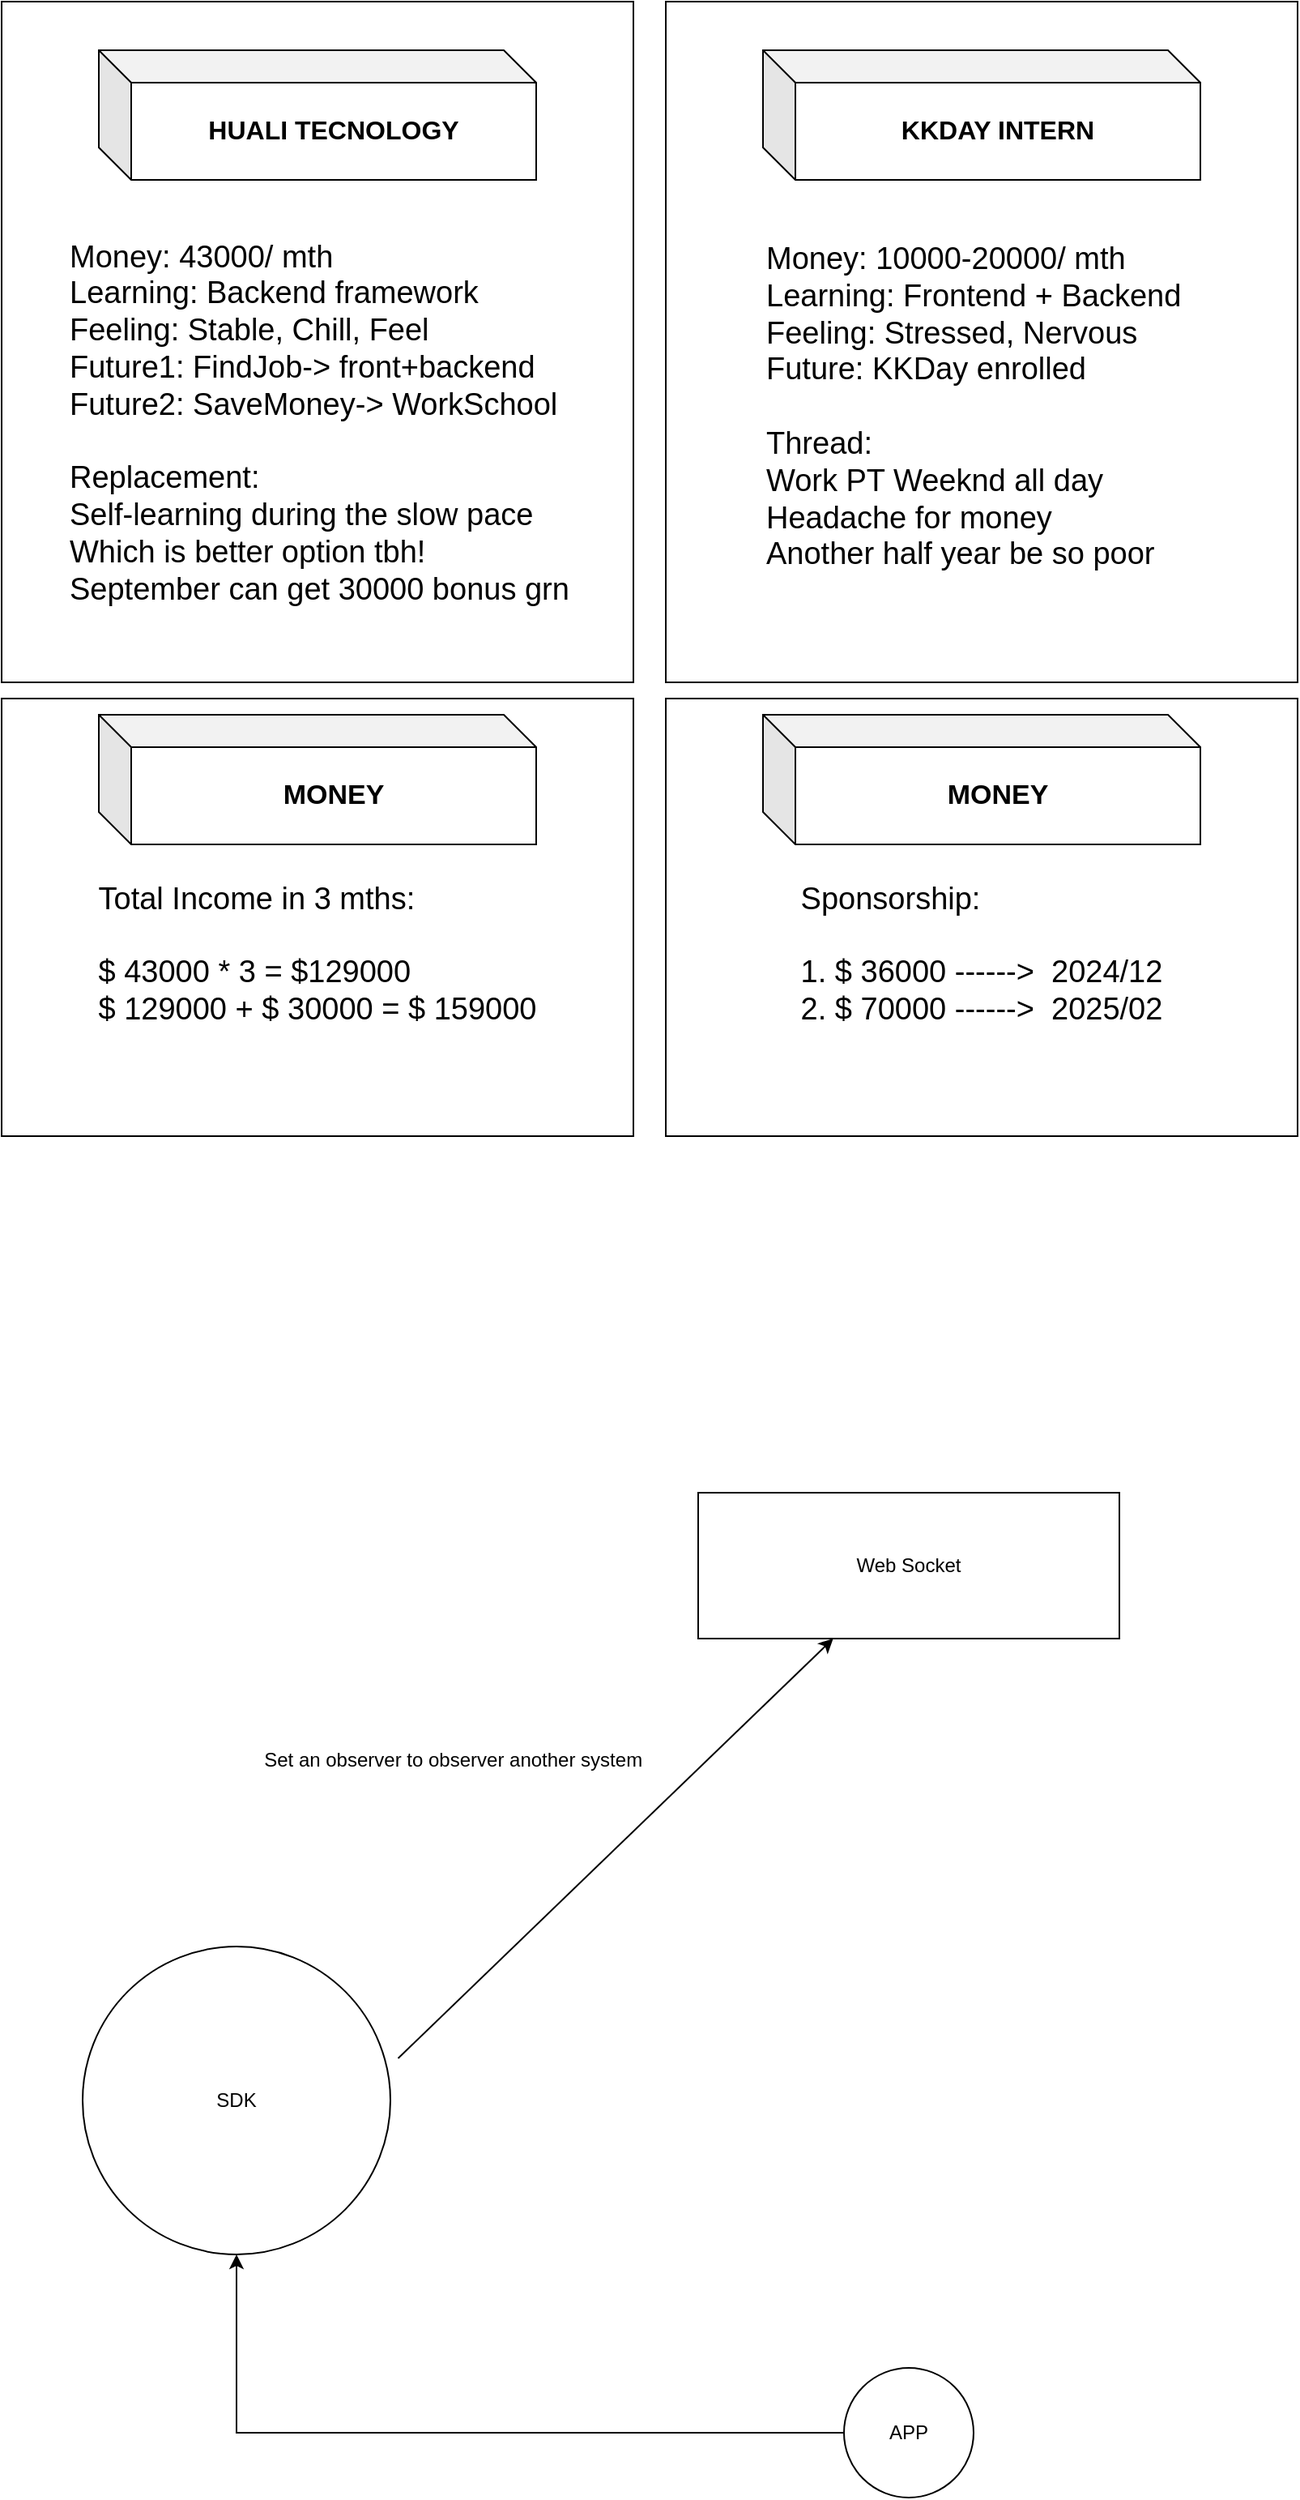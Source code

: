 <mxfile version="24.4.0" type="github">
  <diagram name="Page-1" id="CuX29IQ0Gqyv7H_dg3Q3">
    <mxGraphModel dx="1219" dy="741" grid="1" gridSize="10" guides="1" tooltips="1" connect="1" arrows="1" fold="1" page="1" pageScale="1" pageWidth="850" pageHeight="1100" math="0" shadow="0">
      <root>
        <mxCell id="0" />
        <mxCell id="1" parent="0" />
        <mxCell id="4lxgX_QBaO9KYiXGHMeb-18" value="&lt;div style=&quot;font-size: 19px; text-align: left;&quot;&gt;&lt;br&gt;&lt;/div&gt;&lt;div style=&quot;font-size: 19px; text-align: left;&quot;&gt;&lt;br&gt;&lt;/div&gt;&lt;div style=&quot;font-size: 19px; text-align: left;&quot;&gt;Total Income in 3 mths:&lt;/div&gt;&lt;div style=&quot;font-size: 19px; text-align: left;&quot;&gt;&lt;br&gt;&lt;/div&gt;&lt;div style=&quot;font-size: 19px; text-align: left;&quot;&gt;$ 43000 * 3 = $129000&amp;nbsp;&lt;/div&gt;&lt;div style=&quot;font-size: 19px; text-align: left;&quot;&gt;$ 129000 + $ 30000 = $ 159000&lt;/div&gt;" style="rounded=0;whiteSpace=wrap;html=1;" parent="1" vertex="1">
          <mxGeometry x="70" y="530" width="390" height="270" as="geometry" />
        </mxCell>
        <mxCell id="4lxgX_QBaO9KYiXGHMeb-3" style="edgeStyle=orthogonalEdgeStyle;rounded=0;orthogonalLoop=1;jettySize=auto;html=1;exitX=0.5;exitY=1;exitDx=0;exitDy=0;" parent="1" edge="1">
          <mxGeometry relative="1" as="geometry">
            <mxPoint x="265" y="420" as="sourcePoint" />
            <mxPoint x="265" y="420" as="targetPoint" />
          </mxGeometry>
        </mxCell>
        <mxCell id="4lxgX_QBaO9KYiXGHMeb-6" value="" style="rounded=0;whiteSpace=wrap;html=1;" parent="1" vertex="1">
          <mxGeometry x="70" y="100" width="390" height="420" as="geometry" />
        </mxCell>
        <mxCell id="4lxgX_QBaO9KYiXGHMeb-7" value="" style="rounded=0;whiteSpace=wrap;html=1;" parent="1" vertex="1">
          <mxGeometry x="480" y="100" width="390" height="420" as="geometry" />
        </mxCell>
        <mxCell id="4lxgX_QBaO9KYiXGHMeb-8" value="Money: 43000/ mth&lt;div style=&quot;font-size: 19px;&quot;&gt;Learning: Backend framework&lt;/div&gt;&lt;div style=&quot;font-size: 19px;&quot;&gt;Feeling: Stable, Chill, Feel&lt;/div&gt;&lt;div style=&quot;font-size: 19px;&quot;&gt;Future1: FindJob-&amp;gt; front+backend&lt;/div&gt;&lt;div style=&quot;font-size: 19px;&quot;&gt;Future2: SaveMoney-&amp;gt; WorkSchool&lt;br&gt;&lt;/div&gt;&lt;div style=&quot;font-size: 19px;&quot;&gt;&lt;br&gt;&lt;/div&gt;&lt;div style=&quot;font-size: 19px;&quot;&gt;Replacement:&amp;nbsp;&lt;/div&gt;&lt;div style=&quot;font-size: 19px;&quot;&gt;Self-learning during the slow pace&lt;/div&gt;&lt;div style=&quot;font-size: 19px;&quot;&gt;Which is better option tbh!&lt;/div&gt;&lt;div style=&quot;font-size: 19px;&quot;&gt;September can get 30000 bonus grn&lt;/div&gt;" style="text;html=1;align=left;verticalAlign=middle;whiteSpace=wrap;rounded=0;fontSize=19;" parent="1" vertex="1">
          <mxGeometry x="110" y="180" width="337" height="360" as="geometry" />
        </mxCell>
        <mxCell id="4lxgX_QBaO9KYiXGHMeb-9" value="Money: 10000-20000/ mth&lt;div style=&quot;font-size: 19px;&quot;&gt;Learning: Frontend + Backend&lt;/div&gt;&lt;div style=&quot;font-size: 19px;&quot;&gt;Feeling: Stressed, Nervous&lt;/div&gt;&lt;div style=&quot;font-size: 19px;&quot;&gt;Future: KKDay enrolled&amp;nbsp;&lt;/div&gt;&lt;div style=&quot;font-size: 19px;&quot;&gt;&lt;br&gt;&lt;/div&gt;&lt;div style=&quot;font-size: 19px;&quot;&gt;Thread:&amp;nbsp;&lt;/div&gt;&lt;div style=&quot;font-size: 19px;&quot;&gt;Work PT Weeknd all day&lt;/div&gt;&lt;div style=&quot;font-size: 19px;&quot;&gt;Headache for money&amp;nbsp;&lt;/div&gt;&lt;div style=&quot;font-size: 19px;&quot;&gt;Another half year be so poor&lt;/div&gt;" style="text;html=1;align=left;verticalAlign=middle;whiteSpace=wrap;rounded=0;fontSize=19;" parent="1" vertex="1">
          <mxGeometry x="540" y="220" width="320" height="260" as="geometry" />
        </mxCell>
        <mxCell id="4lxgX_QBaO9KYiXGHMeb-13" value="MONEY" style="shape=cube;whiteSpace=wrap;html=1;boundedLbl=1;backgroundOutline=1;darkOpacity=0.05;darkOpacity2=0.1;fontStyle=1;fontSize=17;" parent="1" vertex="1">
          <mxGeometry x="130" y="540" width="270" height="80" as="geometry" />
        </mxCell>
        <mxCell id="4lxgX_QBaO9KYiXGHMeb-19" value="&lt;div style=&quot;font-size: 19px; text-align: left;&quot;&gt;&lt;div&gt;&lt;br&gt;&lt;/div&gt;&lt;div&gt;&lt;br&gt;&lt;/div&gt;&lt;div&gt;Sponsorship:&amp;nbsp;&lt;/div&gt;&lt;div&gt;&amp;nbsp;&lt;/div&gt;&lt;div&gt;1. $ 36000 ------&amp;gt; &amp;nbsp;2024/12&lt;/div&gt;&lt;div&gt;2. $ 70000 ------&amp;gt; &amp;nbsp;2025/02&lt;/div&gt;&lt;/div&gt;" style="rounded=0;whiteSpace=wrap;html=1;" parent="1" vertex="1">
          <mxGeometry x="480" y="530" width="390" height="270" as="geometry" />
        </mxCell>
        <mxCell id="4lxgX_QBaO9KYiXGHMeb-20" value="MONEY" style="shape=cube;whiteSpace=wrap;html=1;boundedLbl=1;backgroundOutline=1;darkOpacity=0.05;darkOpacity2=0.1;fontStyle=1;fontSize=17;" parent="1" vertex="1">
          <mxGeometry x="540" y="540" width="270" height="80" as="geometry" />
        </mxCell>
        <mxCell id="4lxgX_QBaO9KYiXGHMeb-21" value="&lt;font style=&quot;font-size: 16px;&quot;&gt;HUALI TECNOLOGY&lt;/font&gt;" style="shape=cube;whiteSpace=wrap;html=1;boundedLbl=1;backgroundOutline=1;darkOpacity=0.05;darkOpacity2=0.1;fontStyle=1;fontSize=17;" parent="1" vertex="1">
          <mxGeometry x="130" y="130" width="270" height="80" as="geometry" />
        </mxCell>
        <mxCell id="4lxgX_QBaO9KYiXGHMeb-22" value="&lt;font style=&quot;font-size: 16px;&quot;&gt;KKDAY INTERN&lt;/font&gt;" style="shape=cube;whiteSpace=wrap;html=1;boundedLbl=1;backgroundOutline=1;darkOpacity=0.05;darkOpacity2=0.1;fontStyle=1;fontSize=17;" parent="1" vertex="1">
          <mxGeometry x="540" y="130" width="270" height="80" as="geometry" />
        </mxCell>
        <mxCell id="B0zP1_YsFmObXtwPSUjR-1" value="SDK" style="ellipse;whiteSpace=wrap;html=1;aspect=fixed;" parent="1" vertex="1">
          <mxGeometry x="120" y="1300" width="190" height="190" as="geometry" />
        </mxCell>
        <mxCell id="B0zP1_YsFmObXtwPSUjR-2" value="" style="endArrow=classic;html=1;rounded=0;exitX=1.025;exitY=0.363;exitDx=0;exitDy=0;exitPerimeter=0;" parent="1" source="B0zP1_YsFmObXtwPSUjR-1" target="B0zP1_YsFmObXtwPSUjR-3" edge="1">
          <mxGeometry width="50" height="50" relative="1" as="geometry">
            <mxPoint x="480" y="1210" as="sourcePoint" />
            <mxPoint x="550" y="1060" as="targetPoint" />
          </mxGeometry>
        </mxCell>
        <mxCell id="B0zP1_YsFmObXtwPSUjR-3" value="Web Socket" style="rounded=0;whiteSpace=wrap;html=1;" parent="1" vertex="1">
          <mxGeometry x="500" y="1020" width="260" height="90" as="geometry" />
        </mxCell>
        <mxCell id="B0zP1_YsFmObXtwPSUjR-5" style="edgeStyle=orthogonalEdgeStyle;rounded=0;orthogonalLoop=1;jettySize=auto;html=1;" parent="1" source="B0zP1_YsFmObXtwPSUjR-4" target="B0zP1_YsFmObXtwPSUjR-1" edge="1">
          <mxGeometry relative="1" as="geometry" />
        </mxCell>
        <mxCell id="B0zP1_YsFmObXtwPSUjR-4" value="APP" style="ellipse;whiteSpace=wrap;html=1;aspect=fixed;" parent="1" vertex="1">
          <mxGeometry x="590" y="1560" width="80" height="80" as="geometry" />
        </mxCell>
        <mxCell id="B0zP1_YsFmObXtwPSUjR-6" value="Set an observer to observer another system&amp;nbsp;" style="text;html=1;align=center;verticalAlign=middle;resizable=0;points=[];autosize=1;strokeColor=none;fillColor=none;" parent="1" vertex="1">
          <mxGeometry x="220" y="1170" width="260" height="30" as="geometry" />
        </mxCell>
      </root>
    </mxGraphModel>
  </diagram>
</mxfile>
